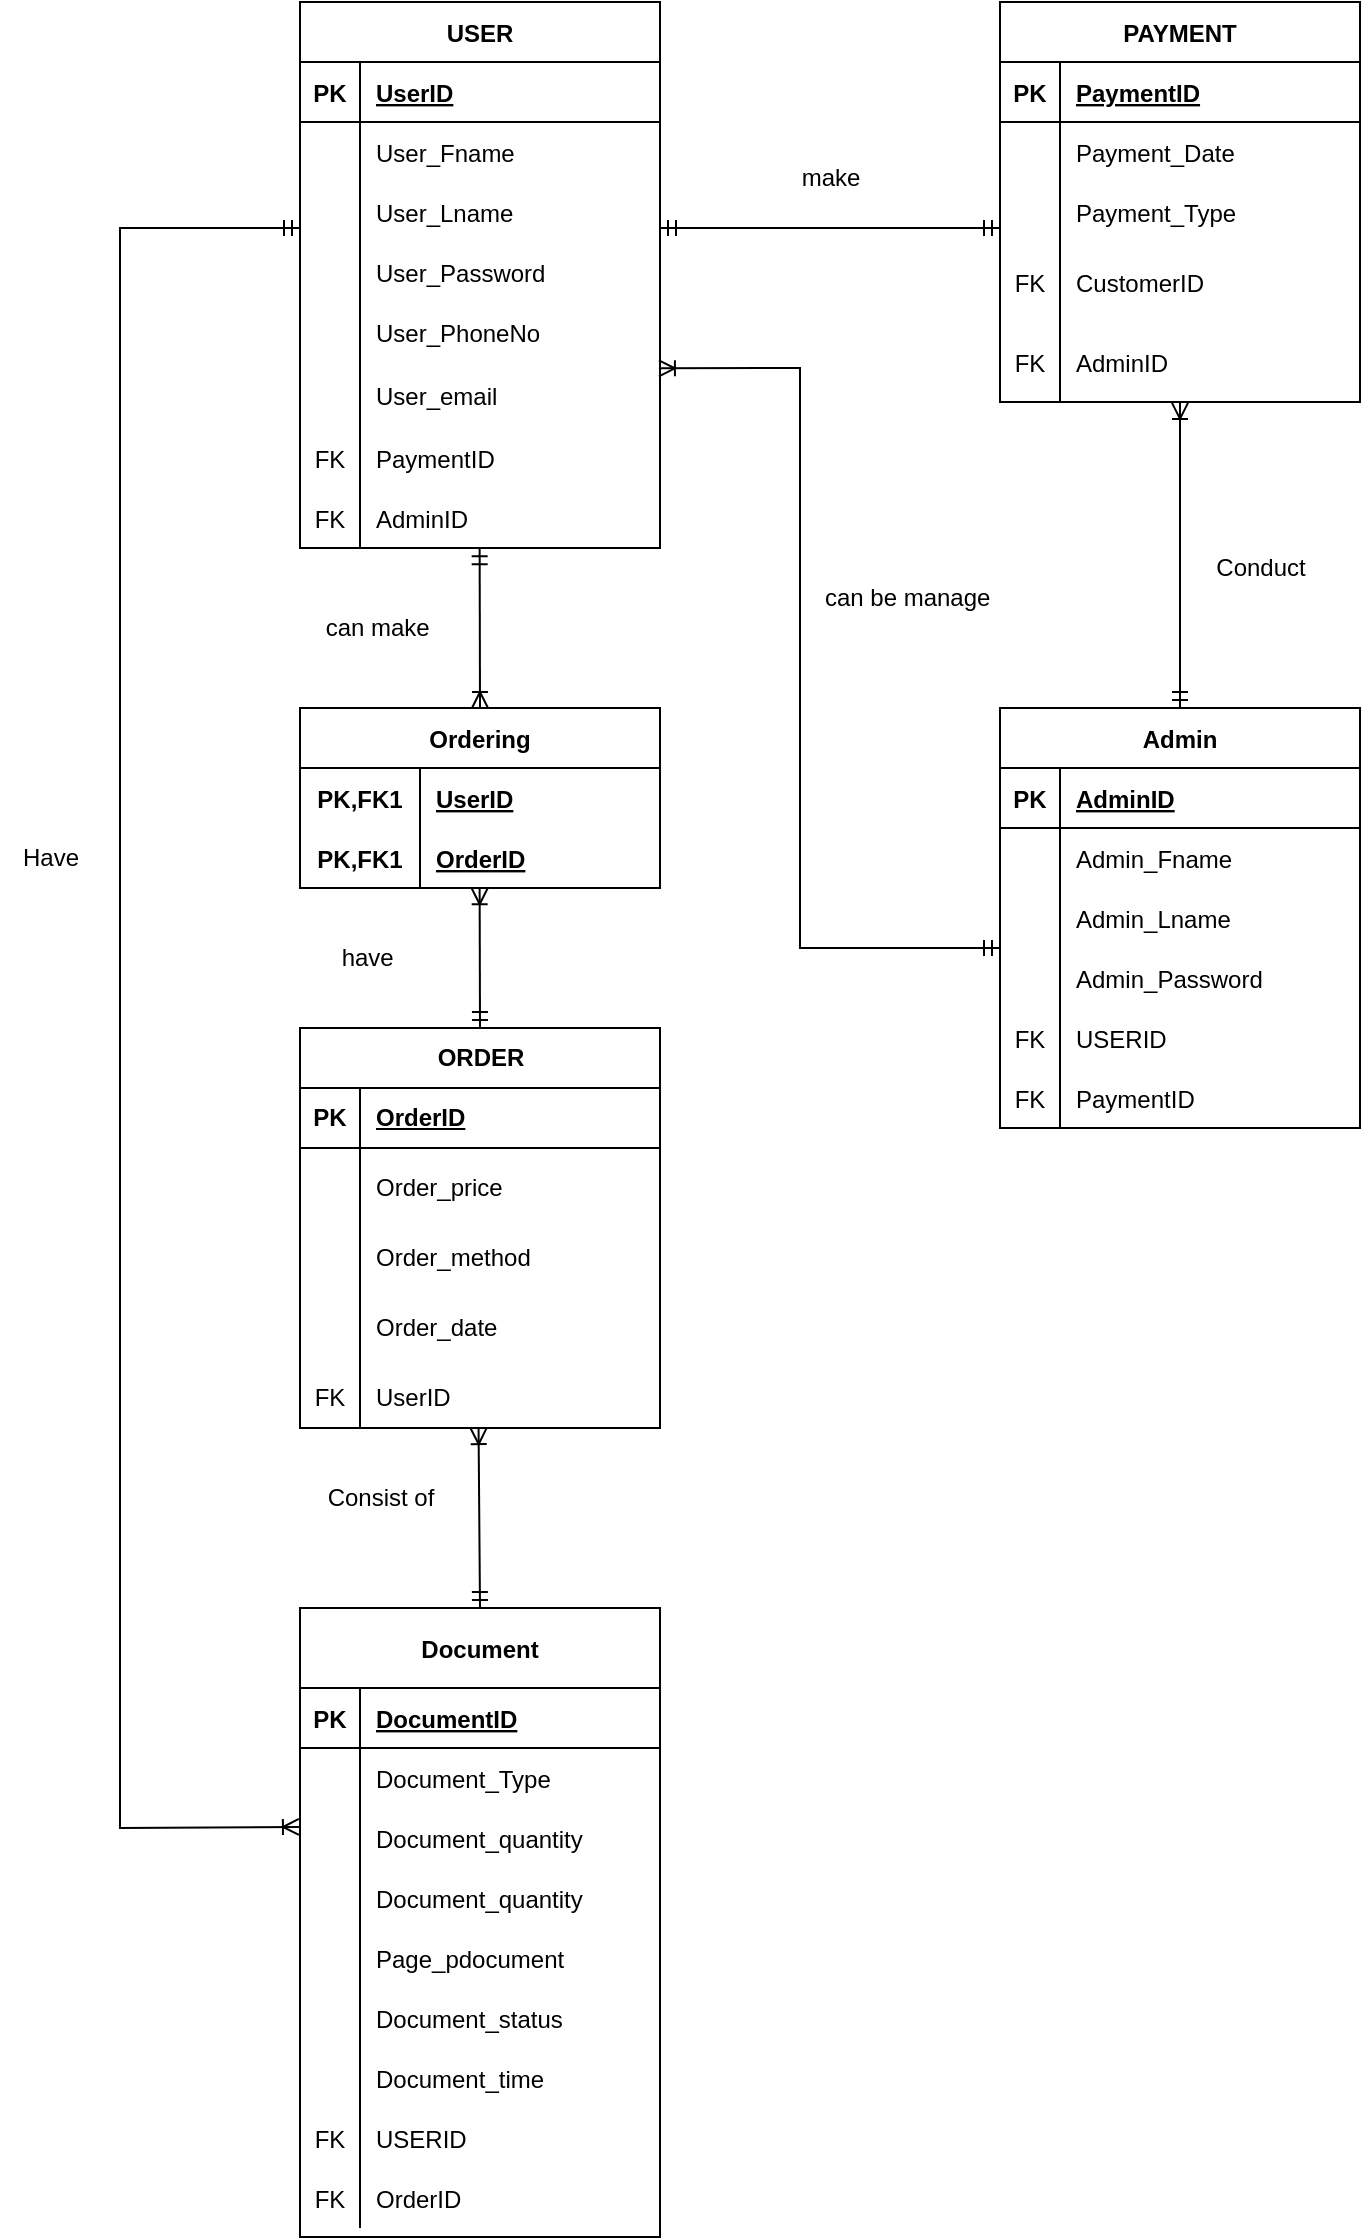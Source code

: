<mxfile version="21.1.2" type="github">
  <diagram id="R2lEEEUBdFMjLlhIrx00" name="Page-1">
    <mxGraphModel dx="2580" dy="1174" grid="1" gridSize="10" guides="1" tooltips="1" connect="1" arrows="1" fold="1" page="1" pageScale="1" pageWidth="850" pageHeight="1100" math="0" shadow="0" extFonts="Permanent Marker^https://fonts.googleapis.com/css?family=Permanent+Marker">
      <root>
        <mxCell id="0" />
        <mxCell id="1" parent="0" />
        <mxCell id="6wuLMsPm4-xPA8qpenXn-1" value="USER" style="shape=table;startSize=30;container=1;collapsible=1;childLayout=tableLayout;fixedRows=1;rowLines=0;fontStyle=1;align=center;resizeLast=1;" parent="1" vertex="1">
          <mxGeometry x="610" y="87" width="180" height="273" as="geometry" />
        </mxCell>
        <mxCell id="6wuLMsPm4-xPA8qpenXn-2" value="" style="shape=tableRow;horizontal=0;startSize=0;swimlaneHead=0;swimlaneBody=0;fillColor=none;collapsible=0;dropTarget=0;points=[[0,0.5],[1,0.5]];portConstraint=eastwest;top=0;left=0;right=0;bottom=1;" parent="6wuLMsPm4-xPA8qpenXn-1" vertex="1">
          <mxGeometry y="30" width="180" height="30" as="geometry" />
        </mxCell>
        <mxCell id="6wuLMsPm4-xPA8qpenXn-3" value="PK" style="shape=partialRectangle;connectable=0;fillColor=none;top=0;left=0;bottom=0;right=0;fontStyle=1;overflow=hidden;" parent="6wuLMsPm4-xPA8qpenXn-2" vertex="1">
          <mxGeometry width="30" height="30" as="geometry">
            <mxRectangle width="30" height="30" as="alternateBounds" />
          </mxGeometry>
        </mxCell>
        <mxCell id="6wuLMsPm4-xPA8qpenXn-4" value="UserID" style="shape=partialRectangle;connectable=0;fillColor=none;top=0;left=0;bottom=0;right=0;align=left;spacingLeft=6;fontStyle=5;overflow=hidden;" parent="6wuLMsPm4-xPA8qpenXn-2" vertex="1">
          <mxGeometry x="30" width="150" height="30" as="geometry">
            <mxRectangle width="150" height="30" as="alternateBounds" />
          </mxGeometry>
        </mxCell>
        <mxCell id="dJFHbDZeZIB_sn8eXFvH-30" style="shape=tableRow;horizontal=0;startSize=0;swimlaneHead=0;swimlaneBody=0;fillColor=none;collapsible=0;dropTarget=0;points=[[0,0.5],[1,0.5]];portConstraint=eastwest;top=0;left=0;right=0;bottom=0;" vertex="1" parent="6wuLMsPm4-xPA8qpenXn-1">
          <mxGeometry y="60" width="180" height="30" as="geometry" />
        </mxCell>
        <mxCell id="dJFHbDZeZIB_sn8eXFvH-31" style="shape=partialRectangle;connectable=0;fillColor=none;top=0;left=0;bottom=0;right=0;editable=1;overflow=hidden;" vertex="1" parent="dJFHbDZeZIB_sn8eXFvH-30">
          <mxGeometry width="30" height="30" as="geometry">
            <mxRectangle width="30" height="30" as="alternateBounds" />
          </mxGeometry>
        </mxCell>
        <mxCell id="dJFHbDZeZIB_sn8eXFvH-32" value="User_Fname" style="shape=partialRectangle;connectable=0;fillColor=none;top=0;left=0;bottom=0;right=0;align=left;spacingLeft=6;overflow=hidden;" vertex="1" parent="dJFHbDZeZIB_sn8eXFvH-30">
          <mxGeometry x="30" width="150" height="30" as="geometry">
            <mxRectangle width="150" height="30" as="alternateBounds" />
          </mxGeometry>
        </mxCell>
        <mxCell id="dJFHbDZeZIB_sn8eXFvH-33" style="shape=tableRow;horizontal=0;startSize=0;swimlaneHead=0;swimlaneBody=0;fillColor=none;collapsible=0;dropTarget=0;points=[[0,0.5],[1,0.5]];portConstraint=eastwest;top=0;left=0;right=0;bottom=0;" vertex="1" parent="6wuLMsPm4-xPA8qpenXn-1">
          <mxGeometry y="90" width="180" height="30" as="geometry" />
        </mxCell>
        <mxCell id="dJFHbDZeZIB_sn8eXFvH-34" style="shape=partialRectangle;connectable=0;fillColor=none;top=0;left=0;bottom=0;right=0;editable=1;overflow=hidden;" vertex="1" parent="dJFHbDZeZIB_sn8eXFvH-33">
          <mxGeometry width="30" height="30" as="geometry">
            <mxRectangle width="30" height="30" as="alternateBounds" />
          </mxGeometry>
        </mxCell>
        <mxCell id="dJFHbDZeZIB_sn8eXFvH-35" value="User_Lname" style="shape=partialRectangle;connectable=0;fillColor=none;top=0;left=0;bottom=0;right=0;align=left;spacingLeft=6;overflow=hidden;" vertex="1" parent="dJFHbDZeZIB_sn8eXFvH-33">
          <mxGeometry x="30" width="150" height="30" as="geometry">
            <mxRectangle width="150" height="30" as="alternateBounds" />
          </mxGeometry>
        </mxCell>
        <mxCell id="dJFHbDZeZIB_sn8eXFvH-1" style="shape=tableRow;horizontal=0;startSize=0;swimlaneHead=0;swimlaneBody=0;fillColor=none;collapsible=0;dropTarget=0;points=[[0,0.5],[1,0.5]];portConstraint=eastwest;top=0;left=0;right=0;bottom=0;" vertex="1" parent="6wuLMsPm4-xPA8qpenXn-1">
          <mxGeometry y="120" width="180" height="30" as="geometry" />
        </mxCell>
        <mxCell id="dJFHbDZeZIB_sn8eXFvH-2" style="shape=partialRectangle;connectable=0;fillColor=none;top=0;left=0;bottom=0;right=0;editable=1;overflow=hidden;" vertex="1" parent="dJFHbDZeZIB_sn8eXFvH-1">
          <mxGeometry width="30" height="30" as="geometry">
            <mxRectangle width="30" height="30" as="alternateBounds" />
          </mxGeometry>
        </mxCell>
        <mxCell id="dJFHbDZeZIB_sn8eXFvH-3" value="User_Password" style="shape=partialRectangle;connectable=0;fillColor=none;top=0;left=0;bottom=0;right=0;align=left;spacingLeft=6;overflow=hidden;" vertex="1" parent="dJFHbDZeZIB_sn8eXFvH-1">
          <mxGeometry x="30" width="150" height="30" as="geometry">
            <mxRectangle width="150" height="30" as="alternateBounds" />
          </mxGeometry>
        </mxCell>
        <mxCell id="6wuLMsPm4-xPA8qpenXn-14" value="" style="shape=tableRow;horizontal=0;startSize=0;swimlaneHead=0;swimlaneBody=0;fillColor=none;collapsible=0;dropTarget=0;points=[[0,0.5],[1,0.5]];portConstraint=eastwest;top=0;left=0;right=0;bottom=0;" parent="6wuLMsPm4-xPA8qpenXn-1" vertex="1">
          <mxGeometry y="150" width="180" height="30" as="geometry" />
        </mxCell>
        <mxCell id="6wuLMsPm4-xPA8qpenXn-15" value="" style="shape=partialRectangle;connectable=0;fillColor=none;top=0;left=0;bottom=0;right=0;editable=1;overflow=hidden;" parent="6wuLMsPm4-xPA8qpenXn-14" vertex="1">
          <mxGeometry width="30" height="30" as="geometry">
            <mxRectangle width="30" height="30" as="alternateBounds" />
          </mxGeometry>
        </mxCell>
        <mxCell id="6wuLMsPm4-xPA8qpenXn-16" value="User_PhoneNo" style="shape=partialRectangle;connectable=0;fillColor=none;top=0;left=0;bottom=0;right=0;align=left;spacingLeft=6;overflow=hidden;" parent="6wuLMsPm4-xPA8qpenXn-14" vertex="1">
          <mxGeometry x="30" width="150" height="30" as="geometry">
            <mxRectangle width="150" height="30" as="alternateBounds" />
          </mxGeometry>
        </mxCell>
        <mxCell id="6wuLMsPm4-xPA8qpenXn-17" value="" style="shape=tableRow;horizontal=0;startSize=0;swimlaneHead=0;swimlaneBody=0;fillColor=none;collapsible=0;dropTarget=0;points=[[0,0.5],[1,0.5]];portConstraint=eastwest;top=0;left=0;right=0;bottom=0;" parent="6wuLMsPm4-xPA8qpenXn-1" vertex="1">
          <mxGeometry y="180" width="180" height="33" as="geometry" />
        </mxCell>
        <mxCell id="6wuLMsPm4-xPA8qpenXn-18" value="" style="shape=partialRectangle;connectable=0;fillColor=none;top=0;left=0;bottom=0;right=0;editable=1;overflow=hidden;" parent="6wuLMsPm4-xPA8qpenXn-17" vertex="1">
          <mxGeometry width="30" height="33" as="geometry">
            <mxRectangle width="30" height="33" as="alternateBounds" />
          </mxGeometry>
        </mxCell>
        <mxCell id="6wuLMsPm4-xPA8qpenXn-19" value="User_email" style="shape=partialRectangle;connectable=0;fillColor=none;top=0;left=0;bottom=0;right=0;align=left;spacingLeft=6;overflow=hidden;" parent="6wuLMsPm4-xPA8qpenXn-17" vertex="1">
          <mxGeometry x="30" width="150" height="33" as="geometry">
            <mxRectangle width="150" height="33" as="alternateBounds" />
          </mxGeometry>
        </mxCell>
        <mxCell id="6wuLMsPm4-xPA8qpenXn-144" value="" style="shape=tableRow;horizontal=0;startSize=0;swimlaneHead=0;swimlaneBody=0;fillColor=none;collapsible=0;dropTarget=0;points=[[0,0.5],[1,0.5]];portConstraint=eastwest;top=0;left=0;right=0;bottom=0;" parent="6wuLMsPm4-xPA8qpenXn-1" vertex="1">
          <mxGeometry y="213" width="180" height="30" as="geometry" />
        </mxCell>
        <mxCell id="6wuLMsPm4-xPA8qpenXn-145" value="FK" style="shape=partialRectangle;connectable=0;fillColor=none;top=0;left=0;bottom=0;right=0;editable=1;overflow=hidden;" parent="6wuLMsPm4-xPA8qpenXn-144" vertex="1">
          <mxGeometry width="30" height="30" as="geometry">
            <mxRectangle width="30" height="30" as="alternateBounds" />
          </mxGeometry>
        </mxCell>
        <mxCell id="6wuLMsPm4-xPA8qpenXn-146" value="PaymentID" style="shape=partialRectangle;connectable=0;fillColor=none;top=0;left=0;bottom=0;right=0;align=left;spacingLeft=6;overflow=hidden;" parent="6wuLMsPm4-xPA8qpenXn-144" vertex="1">
          <mxGeometry x="30" width="150" height="30" as="geometry">
            <mxRectangle width="150" height="30" as="alternateBounds" />
          </mxGeometry>
        </mxCell>
        <mxCell id="6wuLMsPm4-xPA8qpenXn-148" value="" style="shape=tableRow;horizontal=0;startSize=0;swimlaneHead=0;swimlaneBody=0;fillColor=none;collapsible=0;dropTarget=0;points=[[0,0.5],[1,0.5]];portConstraint=eastwest;top=0;left=0;right=0;bottom=0;" parent="6wuLMsPm4-xPA8qpenXn-1" vertex="1">
          <mxGeometry y="243" width="180" height="30" as="geometry" />
        </mxCell>
        <mxCell id="6wuLMsPm4-xPA8qpenXn-149" value="FK" style="shape=partialRectangle;connectable=0;fillColor=none;top=0;left=0;bottom=0;right=0;editable=1;overflow=hidden;" parent="6wuLMsPm4-xPA8qpenXn-148" vertex="1">
          <mxGeometry width="30" height="30" as="geometry">
            <mxRectangle width="30" height="30" as="alternateBounds" />
          </mxGeometry>
        </mxCell>
        <mxCell id="6wuLMsPm4-xPA8qpenXn-150" value="AdminID" style="shape=partialRectangle;connectable=0;fillColor=none;top=0;left=0;bottom=0;right=0;align=left;spacingLeft=6;overflow=hidden;" parent="6wuLMsPm4-xPA8qpenXn-148" vertex="1">
          <mxGeometry x="30" width="150" height="30" as="geometry">
            <mxRectangle width="150" height="30" as="alternateBounds" />
          </mxGeometry>
        </mxCell>
        <mxCell id="6wuLMsPm4-xPA8qpenXn-23" value="PAYMENT" style="shape=table;startSize=30;container=1;collapsible=1;childLayout=tableLayout;fixedRows=1;rowLines=0;fontStyle=1;align=center;resizeLast=1;" parent="1" vertex="1">
          <mxGeometry x="960" y="87" width="180" height="200" as="geometry" />
        </mxCell>
        <mxCell id="6wuLMsPm4-xPA8qpenXn-24" value="" style="shape=tableRow;horizontal=0;startSize=0;swimlaneHead=0;swimlaneBody=0;fillColor=none;collapsible=0;dropTarget=0;points=[[0,0.5],[1,0.5]];portConstraint=eastwest;top=0;left=0;right=0;bottom=1;" parent="6wuLMsPm4-xPA8qpenXn-23" vertex="1">
          <mxGeometry y="30" width="180" height="30" as="geometry" />
        </mxCell>
        <mxCell id="6wuLMsPm4-xPA8qpenXn-25" value="PK" style="shape=partialRectangle;connectable=0;fillColor=none;top=0;left=0;bottom=0;right=0;fontStyle=1;overflow=hidden;" parent="6wuLMsPm4-xPA8qpenXn-24" vertex="1">
          <mxGeometry width="30" height="30" as="geometry">
            <mxRectangle width="30" height="30" as="alternateBounds" />
          </mxGeometry>
        </mxCell>
        <mxCell id="6wuLMsPm4-xPA8qpenXn-26" value="PaymentID" style="shape=partialRectangle;connectable=0;fillColor=none;top=0;left=0;bottom=0;right=0;align=left;spacingLeft=6;fontStyle=5;overflow=hidden;" parent="6wuLMsPm4-xPA8qpenXn-24" vertex="1">
          <mxGeometry x="30" width="150" height="30" as="geometry">
            <mxRectangle width="150" height="30" as="alternateBounds" />
          </mxGeometry>
        </mxCell>
        <mxCell id="6wuLMsPm4-xPA8qpenXn-30" value="" style="shape=tableRow;horizontal=0;startSize=0;swimlaneHead=0;swimlaneBody=0;fillColor=none;collapsible=0;dropTarget=0;points=[[0,0.5],[1,0.5]];portConstraint=eastwest;top=0;left=0;right=0;bottom=0;" parent="6wuLMsPm4-xPA8qpenXn-23" vertex="1">
          <mxGeometry y="60" width="180" height="30" as="geometry" />
        </mxCell>
        <mxCell id="6wuLMsPm4-xPA8qpenXn-31" value="" style="shape=partialRectangle;connectable=0;fillColor=none;top=0;left=0;bottom=0;right=0;editable=1;overflow=hidden;" parent="6wuLMsPm4-xPA8qpenXn-30" vertex="1">
          <mxGeometry width="30" height="30" as="geometry">
            <mxRectangle width="30" height="30" as="alternateBounds" />
          </mxGeometry>
        </mxCell>
        <mxCell id="6wuLMsPm4-xPA8qpenXn-32" value="Payment_Date" style="shape=partialRectangle;connectable=0;fillColor=none;top=0;left=0;bottom=0;right=0;align=left;spacingLeft=6;overflow=hidden;" parent="6wuLMsPm4-xPA8qpenXn-30" vertex="1">
          <mxGeometry x="30" width="150" height="30" as="geometry">
            <mxRectangle width="150" height="30" as="alternateBounds" />
          </mxGeometry>
        </mxCell>
        <mxCell id="6wuLMsPm4-xPA8qpenXn-27" value="" style="shape=tableRow;horizontal=0;startSize=0;swimlaneHead=0;swimlaneBody=0;fillColor=none;collapsible=0;dropTarget=0;points=[[0,0.5],[1,0.5]];portConstraint=eastwest;top=0;left=0;right=0;bottom=0;" parent="6wuLMsPm4-xPA8qpenXn-23" vertex="1">
          <mxGeometry y="90" width="180" height="30" as="geometry" />
        </mxCell>
        <mxCell id="6wuLMsPm4-xPA8qpenXn-28" value="" style="shape=partialRectangle;connectable=0;fillColor=none;top=0;left=0;bottom=0;right=0;editable=1;overflow=hidden;" parent="6wuLMsPm4-xPA8qpenXn-27" vertex="1">
          <mxGeometry width="30" height="30" as="geometry">
            <mxRectangle width="30" height="30" as="alternateBounds" />
          </mxGeometry>
        </mxCell>
        <mxCell id="6wuLMsPm4-xPA8qpenXn-29" value="Payment_Type" style="shape=partialRectangle;connectable=0;fillColor=none;top=0;left=0;bottom=0;right=0;align=left;spacingLeft=6;overflow=hidden;" parent="6wuLMsPm4-xPA8qpenXn-27" vertex="1">
          <mxGeometry x="30" width="150" height="30" as="geometry">
            <mxRectangle width="150" height="30" as="alternateBounds" />
          </mxGeometry>
        </mxCell>
        <mxCell id="6wuLMsPm4-xPA8qpenXn-33" value="" style="shape=tableRow;horizontal=0;startSize=0;swimlaneHead=0;swimlaneBody=0;fillColor=none;collapsible=0;dropTarget=0;points=[[0,0.5],[1,0.5]];portConstraint=eastwest;top=0;left=0;right=0;bottom=0;" parent="6wuLMsPm4-xPA8qpenXn-23" vertex="1">
          <mxGeometry y="120" width="180" height="40" as="geometry" />
        </mxCell>
        <mxCell id="6wuLMsPm4-xPA8qpenXn-34" value="FK" style="shape=partialRectangle;connectable=0;fillColor=none;top=0;left=0;bottom=0;right=0;editable=1;overflow=hidden;" parent="6wuLMsPm4-xPA8qpenXn-33" vertex="1">
          <mxGeometry width="30" height="40" as="geometry">
            <mxRectangle width="30" height="40" as="alternateBounds" />
          </mxGeometry>
        </mxCell>
        <mxCell id="6wuLMsPm4-xPA8qpenXn-35" value="CustomerID" style="shape=partialRectangle;connectable=0;fillColor=none;top=0;left=0;bottom=0;right=0;align=left;spacingLeft=6;overflow=hidden;" parent="6wuLMsPm4-xPA8qpenXn-33" vertex="1">
          <mxGeometry x="30" width="150" height="40" as="geometry">
            <mxRectangle width="150" height="40" as="alternateBounds" />
          </mxGeometry>
        </mxCell>
        <mxCell id="dJFHbDZeZIB_sn8eXFvH-48" style="shape=tableRow;horizontal=0;startSize=0;swimlaneHead=0;swimlaneBody=0;fillColor=none;collapsible=0;dropTarget=0;points=[[0,0.5],[1,0.5]];portConstraint=eastwest;top=0;left=0;right=0;bottom=0;" vertex="1" parent="6wuLMsPm4-xPA8qpenXn-23">
          <mxGeometry y="160" width="180" height="40" as="geometry" />
        </mxCell>
        <mxCell id="dJFHbDZeZIB_sn8eXFvH-49" value="FK" style="shape=partialRectangle;connectable=0;fillColor=none;top=0;left=0;bottom=0;right=0;editable=1;overflow=hidden;" vertex="1" parent="dJFHbDZeZIB_sn8eXFvH-48">
          <mxGeometry width="30" height="40" as="geometry">
            <mxRectangle width="30" height="40" as="alternateBounds" />
          </mxGeometry>
        </mxCell>
        <mxCell id="dJFHbDZeZIB_sn8eXFvH-50" value="AdminID" style="shape=partialRectangle;connectable=0;fillColor=none;top=0;left=0;bottom=0;right=0;align=left;spacingLeft=6;overflow=hidden;" vertex="1" parent="dJFHbDZeZIB_sn8eXFvH-48">
          <mxGeometry x="30" width="150" height="40" as="geometry">
            <mxRectangle width="150" height="40" as="alternateBounds" />
          </mxGeometry>
        </mxCell>
        <mxCell id="6wuLMsPm4-xPA8qpenXn-50" value="Admin" style="shape=table;startSize=30;container=1;collapsible=1;childLayout=tableLayout;fixedRows=1;rowLines=0;fontStyle=1;align=center;resizeLast=1;" parent="1" vertex="1">
          <mxGeometry x="960" y="440" width="180" height="210" as="geometry" />
        </mxCell>
        <mxCell id="6wuLMsPm4-xPA8qpenXn-51" value="" style="shape=tableRow;horizontal=0;startSize=0;swimlaneHead=0;swimlaneBody=0;fillColor=none;collapsible=0;dropTarget=0;points=[[0,0.5],[1,0.5]];portConstraint=eastwest;top=0;left=0;right=0;bottom=1;" parent="6wuLMsPm4-xPA8qpenXn-50" vertex="1">
          <mxGeometry y="30" width="180" height="30" as="geometry" />
        </mxCell>
        <mxCell id="6wuLMsPm4-xPA8qpenXn-52" value="PK" style="shape=partialRectangle;connectable=0;fillColor=none;top=0;left=0;bottom=0;right=0;fontStyle=1;overflow=hidden;" parent="6wuLMsPm4-xPA8qpenXn-51" vertex="1">
          <mxGeometry width="30" height="30" as="geometry">
            <mxRectangle width="30" height="30" as="alternateBounds" />
          </mxGeometry>
        </mxCell>
        <mxCell id="6wuLMsPm4-xPA8qpenXn-53" value="AdminID" style="shape=partialRectangle;connectable=0;fillColor=none;top=0;left=0;bottom=0;right=0;align=left;spacingLeft=6;fontStyle=5;overflow=hidden;" parent="6wuLMsPm4-xPA8qpenXn-51" vertex="1">
          <mxGeometry x="30" width="150" height="30" as="geometry">
            <mxRectangle width="150" height="30" as="alternateBounds" />
          </mxGeometry>
        </mxCell>
        <mxCell id="6wuLMsPm4-xPA8qpenXn-54" value="" style="shape=tableRow;horizontal=0;startSize=0;swimlaneHead=0;swimlaneBody=0;fillColor=none;collapsible=0;dropTarget=0;points=[[0,0.5],[1,0.5]];portConstraint=eastwest;top=0;left=0;right=0;bottom=0;" parent="6wuLMsPm4-xPA8qpenXn-50" vertex="1">
          <mxGeometry y="60" width="180" height="30" as="geometry" />
        </mxCell>
        <mxCell id="6wuLMsPm4-xPA8qpenXn-55" value="" style="shape=partialRectangle;connectable=0;fillColor=none;top=0;left=0;bottom=0;right=0;editable=1;overflow=hidden;" parent="6wuLMsPm4-xPA8qpenXn-54" vertex="1">
          <mxGeometry width="30" height="30" as="geometry">
            <mxRectangle width="30" height="30" as="alternateBounds" />
          </mxGeometry>
        </mxCell>
        <mxCell id="6wuLMsPm4-xPA8qpenXn-56" value="Admin_Fname" style="shape=partialRectangle;connectable=0;fillColor=none;top=0;left=0;bottom=0;right=0;align=left;spacingLeft=6;overflow=hidden;" parent="6wuLMsPm4-xPA8qpenXn-54" vertex="1">
          <mxGeometry x="30" width="150" height="30" as="geometry">
            <mxRectangle width="150" height="30" as="alternateBounds" />
          </mxGeometry>
        </mxCell>
        <mxCell id="6wuLMsPm4-xPA8qpenXn-57" value="" style="shape=tableRow;horizontal=0;startSize=0;swimlaneHead=0;swimlaneBody=0;fillColor=none;collapsible=0;dropTarget=0;points=[[0,0.5],[1,0.5]];portConstraint=eastwest;top=0;left=0;right=0;bottom=0;" parent="6wuLMsPm4-xPA8qpenXn-50" vertex="1">
          <mxGeometry y="90" width="180" height="30" as="geometry" />
        </mxCell>
        <mxCell id="6wuLMsPm4-xPA8qpenXn-58" value="" style="shape=partialRectangle;connectable=0;fillColor=none;top=0;left=0;bottom=0;right=0;editable=1;overflow=hidden;" parent="6wuLMsPm4-xPA8qpenXn-57" vertex="1">
          <mxGeometry width="30" height="30" as="geometry">
            <mxRectangle width="30" height="30" as="alternateBounds" />
          </mxGeometry>
        </mxCell>
        <mxCell id="6wuLMsPm4-xPA8qpenXn-59" value="Admin_Lname" style="shape=partialRectangle;connectable=0;fillColor=none;top=0;left=0;bottom=0;right=0;align=left;spacingLeft=6;overflow=hidden;" parent="6wuLMsPm4-xPA8qpenXn-57" vertex="1">
          <mxGeometry x="30" width="150" height="30" as="geometry">
            <mxRectangle width="150" height="30" as="alternateBounds" />
          </mxGeometry>
        </mxCell>
        <mxCell id="6wuLMsPm4-xPA8qpenXn-63" value="" style="shape=tableRow;horizontal=0;startSize=0;swimlaneHead=0;swimlaneBody=0;fillColor=none;collapsible=0;dropTarget=0;points=[[0,0.5],[1,0.5]];portConstraint=eastwest;top=0;left=0;right=0;bottom=0;" parent="6wuLMsPm4-xPA8qpenXn-50" vertex="1">
          <mxGeometry y="120" width="180" height="30" as="geometry" />
        </mxCell>
        <mxCell id="6wuLMsPm4-xPA8qpenXn-64" value="" style="shape=partialRectangle;connectable=0;fillColor=none;top=0;left=0;bottom=0;right=0;editable=1;overflow=hidden;" parent="6wuLMsPm4-xPA8qpenXn-63" vertex="1">
          <mxGeometry width="30" height="30" as="geometry">
            <mxRectangle width="30" height="30" as="alternateBounds" />
          </mxGeometry>
        </mxCell>
        <mxCell id="6wuLMsPm4-xPA8qpenXn-65" value="Admin_Password" style="shape=partialRectangle;connectable=0;fillColor=none;top=0;left=0;bottom=0;right=0;align=left;spacingLeft=6;overflow=hidden;" parent="6wuLMsPm4-xPA8qpenXn-63" vertex="1">
          <mxGeometry x="30" width="150" height="30" as="geometry">
            <mxRectangle width="150" height="30" as="alternateBounds" />
          </mxGeometry>
        </mxCell>
        <mxCell id="dJFHbDZeZIB_sn8eXFvH-36" style="shape=tableRow;horizontal=0;startSize=0;swimlaneHead=0;swimlaneBody=0;fillColor=none;collapsible=0;dropTarget=0;points=[[0,0.5],[1,0.5]];portConstraint=eastwest;top=0;left=0;right=0;bottom=0;" vertex="1" parent="6wuLMsPm4-xPA8qpenXn-50">
          <mxGeometry y="150" width="180" height="30" as="geometry" />
        </mxCell>
        <mxCell id="dJFHbDZeZIB_sn8eXFvH-37" value="FK" style="shape=partialRectangle;connectable=0;fillColor=none;top=0;left=0;bottom=0;right=0;editable=1;overflow=hidden;" vertex="1" parent="dJFHbDZeZIB_sn8eXFvH-36">
          <mxGeometry width="30" height="30" as="geometry">
            <mxRectangle width="30" height="30" as="alternateBounds" />
          </mxGeometry>
        </mxCell>
        <mxCell id="dJFHbDZeZIB_sn8eXFvH-38" value="USERID" style="shape=partialRectangle;connectable=0;fillColor=none;top=0;left=0;bottom=0;right=0;align=left;spacingLeft=6;overflow=hidden;" vertex="1" parent="dJFHbDZeZIB_sn8eXFvH-36">
          <mxGeometry x="30" width="150" height="30" as="geometry">
            <mxRectangle width="150" height="30" as="alternateBounds" />
          </mxGeometry>
        </mxCell>
        <mxCell id="dJFHbDZeZIB_sn8eXFvH-51" style="shape=tableRow;horizontal=0;startSize=0;swimlaneHead=0;swimlaneBody=0;fillColor=none;collapsible=0;dropTarget=0;points=[[0,0.5],[1,0.5]];portConstraint=eastwest;top=0;left=0;right=0;bottom=0;" vertex="1" parent="6wuLMsPm4-xPA8qpenXn-50">
          <mxGeometry y="180" width="180" height="30" as="geometry" />
        </mxCell>
        <mxCell id="dJFHbDZeZIB_sn8eXFvH-52" value="FK" style="shape=partialRectangle;connectable=0;fillColor=none;top=0;left=0;bottom=0;right=0;editable=1;overflow=hidden;" vertex="1" parent="dJFHbDZeZIB_sn8eXFvH-51">
          <mxGeometry width="30" height="30" as="geometry">
            <mxRectangle width="30" height="30" as="alternateBounds" />
          </mxGeometry>
        </mxCell>
        <mxCell id="dJFHbDZeZIB_sn8eXFvH-53" value="PaymentID" style="shape=partialRectangle;connectable=0;fillColor=none;top=0;left=0;bottom=0;right=0;align=left;spacingLeft=6;overflow=hidden;" vertex="1" parent="dJFHbDZeZIB_sn8eXFvH-51">
          <mxGeometry x="30" width="150" height="30" as="geometry">
            <mxRectangle width="150" height="30" as="alternateBounds" />
          </mxGeometry>
        </mxCell>
        <mxCell id="6wuLMsPm4-xPA8qpenXn-78" value="Document" style="shape=table;startSize=40;container=1;collapsible=1;childLayout=tableLayout;fixedRows=1;rowLines=0;fontStyle=1;align=center;resizeLast=1;" parent="1" vertex="1">
          <mxGeometry x="610" y="890" width="180" height="314.5" as="geometry" />
        </mxCell>
        <mxCell id="6wuLMsPm4-xPA8qpenXn-79" value="" style="shape=tableRow;horizontal=0;startSize=0;swimlaneHead=0;swimlaneBody=0;fillColor=none;collapsible=0;dropTarget=0;points=[[0,0.5],[1,0.5]];portConstraint=eastwest;top=0;left=0;right=0;bottom=1;" parent="6wuLMsPm4-xPA8qpenXn-78" vertex="1">
          <mxGeometry y="40" width="180" height="30" as="geometry" />
        </mxCell>
        <mxCell id="6wuLMsPm4-xPA8qpenXn-80" value="PK" style="shape=partialRectangle;connectable=0;fillColor=none;top=0;left=0;bottom=0;right=0;fontStyle=1;overflow=hidden;" parent="6wuLMsPm4-xPA8qpenXn-79" vertex="1">
          <mxGeometry width="30" height="30" as="geometry">
            <mxRectangle width="30" height="30" as="alternateBounds" />
          </mxGeometry>
        </mxCell>
        <mxCell id="6wuLMsPm4-xPA8qpenXn-81" value="DocumentID" style="shape=partialRectangle;connectable=0;fillColor=none;top=0;left=0;bottom=0;right=0;align=left;spacingLeft=6;fontStyle=5;overflow=hidden;" parent="6wuLMsPm4-xPA8qpenXn-79" vertex="1">
          <mxGeometry x="30" width="150" height="30" as="geometry">
            <mxRectangle width="150" height="30" as="alternateBounds" />
          </mxGeometry>
        </mxCell>
        <mxCell id="6wuLMsPm4-xPA8qpenXn-82" value="" style="shape=tableRow;horizontal=0;startSize=0;swimlaneHead=0;swimlaneBody=0;fillColor=none;collapsible=0;dropTarget=0;points=[[0,0.5],[1,0.5]];portConstraint=eastwest;top=0;left=0;right=0;bottom=0;" parent="6wuLMsPm4-xPA8qpenXn-78" vertex="1">
          <mxGeometry y="70" width="180" height="30" as="geometry" />
        </mxCell>
        <mxCell id="6wuLMsPm4-xPA8qpenXn-83" value="" style="shape=partialRectangle;connectable=0;fillColor=none;top=0;left=0;bottom=0;right=0;editable=1;overflow=hidden;" parent="6wuLMsPm4-xPA8qpenXn-82" vertex="1">
          <mxGeometry width="30" height="30" as="geometry">
            <mxRectangle width="30" height="30" as="alternateBounds" />
          </mxGeometry>
        </mxCell>
        <mxCell id="6wuLMsPm4-xPA8qpenXn-84" value="Document_Type" style="shape=partialRectangle;connectable=0;fillColor=none;top=0;left=0;bottom=0;right=0;align=left;spacingLeft=6;overflow=hidden;" parent="6wuLMsPm4-xPA8qpenXn-82" vertex="1">
          <mxGeometry x="30" width="150" height="30" as="geometry">
            <mxRectangle width="150" height="30" as="alternateBounds" />
          </mxGeometry>
        </mxCell>
        <mxCell id="dJFHbDZeZIB_sn8eXFvH-68" value="" style="shape=tableRow;horizontal=0;startSize=0;swimlaneHead=0;swimlaneBody=0;fillColor=none;collapsible=0;dropTarget=0;points=[[0,0.5],[1,0.5]];portConstraint=eastwest;top=0;left=0;right=0;bottom=0;" vertex="1" parent="6wuLMsPm4-xPA8qpenXn-78">
          <mxGeometry y="100" width="180" height="30" as="geometry" />
        </mxCell>
        <mxCell id="dJFHbDZeZIB_sn8eXFvH-69" value="" style="shape=partialRectangle;connectable=0;fillColor=none;top=0;left=0;bottom=0;right=0;editable=1;overflow=hidden;" vertex="1" parent="dJFHbDZeZIB_sn8eXFvH-68">
          <mxGeometry width="30" height="30" as="geometry">
            <mxRectangle width="30" height="30" as="alternateBounds" />
          </mxGeometry>
        </mxCell>
        <mxCell id="dJFHbDZeZIB_sn8eXFvH-70" value="Document_quantity" style="shape=partialRectangle;connectable=0;fillColor=none;top=0;left=0;bottom=0;right=0;align=left;spacingLeft=6;overflow=hidden;" vertex="1" parent="dJFHbDZeZIB_sn8eXFvH-68">
          <mxGeometry x="30" width="150" height="30" as="geometry">
            <mxRectangle width="150" height="30" as="alternateBounds" />
          </mxGeometry>
        </mxCell>
        <mxCell id="6wuLMsPm4-xPA8qpenXn-88" value="" style="shape=tableRow;horizontal=0;startSize=0;swimlaneHead=0;swimlaneBody=0;fillColor=none;collapsible=0;dropTarget=0;points=[[0,0.5],[1,0.5]];portConstraint=eastwest;top=0;left=0;right=0;bottom=0;" parent="6wuLMsPm4-xPA8qpenXn-78" vertex="1">
          <mxGeometry y="130" width="180" height="30" as="geometry" />
        </mxCell>
        <mxCell id="6wuLMsPm4-xPA8qpenXn-89" value="" style="shape=partialRectangle;connectable=0;fillColor=none;top=0;left=0;bottom=0;right=0;editable=1;overflow=hidden;" parent="6wuLMsPm4-xPA8qpenXn-88" vertex="1">
          <mxGeometry width="30" height="30" as="geometry">
            <mxRectangle width="30" height="30" as="alternateBounds" />
          </mxGeometry>
        </mxCell>
        <mxCell id="6wuLMsPm4-xPA8qpenXn-90" value="Document_quantity" style="shape=partialRectangle;connectable=0;fillColor=none;top=0;left=0;bottom=0;right=0;align=left;spacingLeft=6;overflow=hidden;" parent="6wuLMsPm4-xPA8qpenXn-88" vertex="1">
          <mxGeometry x="30" width="150" height="30" as="geometry">
            <mxRectangle width="150" height="30" as="alternateBounds" />
          </mxGeometry>
        </mxCell>
        <mxCell id="dJFHbDZeZIB_sn8eXFvH-4" style="shape=tableRow;horizontal=0;startSize=0;swimlaneHead=0;swimlaneBody=0;fillColor=none;collapsible=0;dropTarget=0;points=[[0,0.5],[1,0.5]];portConstraint=eastwest;top=0;left=0;right=0;bottom=0;" vertex="1" parent="6wuLMsPm4-xPA8qpenXn-78">
          <mxGeometry y="160" width="180" height="30" as="geometry" />
        </mxCell>
        <mxCell id="dJFHbDZeZIB_sn8eXFvH-5" style="shape=partialRectangle;connectable=0;fillColor=none;top=0;left=0;bottom=0;right=0;editable=1;overflow=hidden;" vertex="1" parent="dJFHbDZeZIB_sn8eXFvH-4">
          <mxGeometry width="30" height="30" as="geometry">
            <mxRectangle width="30" height="30" as="alternateBounds" />
          </mxGeometry>
        </mxCell>
        <mxCell id="dJFHbDZeZIB_sn8eXFvH-6" value="Page_pdocument" style="shape=partialRectangle;connectable=0;fillColor=none;top=0;left=0;bottom=0;right=0;align=left;spacingLeft=6;overflow=hidden;" vertex="1" parent="dJFHbDZeZIB_sn8eXFvH-4">
          <mxGeometry x="30" width="150" height="30" as="geometry">
            <mxRectangle width="150" height="30" as="alternateBounds" />
          </mxGeometry>
        </mxCell>
        <mxCell id="dJFHbDZeZIB_sn8eXFvH-7" style="shape=tableRow;horizontal=0;startSize=0;swimlaneHead=0;swimlaneBody=0;fillColor=none;collapsible=0;dropTarget=0;points=[[0,0.5],[1,0.5]];portConstraint=eastwest;top=0;left=0;right=0;bottom=0;" vertex="1" parent="6wuLMsPm4-xPA8qpenXn-78">
          <mxGeometry y="190" width="180" height="30" as="geometry" />
        </mxCell>
        <mxCell id="dJFHbDZeZIB_sn8eXFvH-8" style="shape=partialRectangle;connectable=0;fillColor=none;top=0;left=0;bottom=0;right=0;editable=1;overflow=hidden;" vertex="1" parent="dJFHbDZeZIB_sn8eXFvH-7">
          <mxGeometry width="30" height="30" as="geometry">
            <mxRectangle width="30" height="30" as="alternateBounds" />
          </mxGeometry>
        </mxCell>
        <mxCell id="dJFHbDZeZIB_sn8eXFvH-9" value="Document_status" style="shape=partialRectangle;connectable=0;fillColor=none;top=0;left=0;bottom=0;right=0;align=left;spacingLeft=6;overflow=hidden;" vertex="1" parent="dJFHbDZeZIB_sn8eXFvH-7">
          <mxGeometry x="30" width="150" height="30" as="geometry">
            <mxRectangle width="150" height="30" as="alternateBounds" />
          </mxGeometry>
        </mxCell>
        <mxCell id="dJFHbDZeZIB_sn8eXFvH-10" style="shape=tableRow;horizontal=0;startSize=0;swimlaneHead=0;swimlaneBody=0;fillColor=none;collapsible=0;dropTarget=0;points=[[0,0.5],[1,0.5]];portConstraint=eastwest;top=0;left=0;right=0;bottom=0;" vertex="1" parent="6wuLMsPm4-xPA8qpenXn-78">
          <mxGeometry y="220" width="180" height="30" as="geometry" />
        </mxCell>
        <mxCell id="dJFHbDZeZIB_sn8eXFvH-11" style="shape=partialRectangle;connectable=0;fillColor=none;top=0;left=0;bottom=0;right=0;editable=1;overflow=hidden;" vertex="1" parent="dJFHbDZeZIB_sn8eXFvH-10">
          <mxGeometry width="30" height="30" as="geometry">
            <mxRectangle width="30" height="30" as="alternateBounds" />
          </mxGeometry>
        </mxCell>
        <mxCell id="dJFHbDZeZIB_sn8eXFvH-12" value="Document_time" style="shape=partialRectangle;connectable=0;fillColor=none;top=0;left=0;bottom=0;right=0;align=left;spacingLeft=6;overflow=hidden;" vertex="1" parent="dJFHbDZeZIB_sn8eXFvH-10">
          <mxGeometry x="30" width="150" height="30" as="geometry">
            <mxRectangle width="150" height="30" as="alternateBounds" />
          </mxGeometry>
        </mxCell>
        <mxCell id="dJFHbDZeZIB_sn8eXFvH-39" style="shape=tableRow;horizontal=0;startSize=0;swimlaneHead=0;swimlaneBody=0;fillColor=none;collapsible=0;dropTarget=0;points=[[0,0.5],[1,0.5]];portConstraint=eastwest;top=0;left=0;right=0;bottom=0;" vertex="1" parent="6wuLMsPm4-xPA8qpenXn-78">
          <mxGeometry y="250" width="180" height="30" as="geometry" />
        </mxCell>
        <mxCell id="dJFHbDZeZIB_sn8eXFvH-40" value="FK" style="shape=partialRectangle;connectable=0;fillColor=none;top=0;left=0;bottom=0;right=0;editable=1;overflow=hidden;" vertex="1" parent="dJFHbDZeZIB_sn8eXFvH-39">
          <mxGeometry width="30" height="30" as="geometry">
            <mxRectangle width="30" height="30" as="alternateBounds" />
          </mxGeometry>
        </mxCell>
        <mxCell id="dJFHbDZeZIB_sn8eXFvH-41" value="USERID" style="shape=partialRectangle;connectable=0;fillColor=none;top=0;left=0;bottom=0;right=0;align=left;spacingLeft=6;overflow=hidden;" vertex="1" parent="dJFHbDZeZIB_sn8eXFvH-39">
          <mxGeometry x="30" width="150" height="30" as="geometry">
            <mxRectangle width="150" height="30" as="alternateBounds" />
          </mxGeometry>
        </mxCell>
        <mxCell id="dJFHbDZeZIB_sn8eXFvH-42" style="shape=tableRow;horizontal=0;startSize=0;swimlaneHead=0;swimlaneBody=0;fillColor=none;collapsible=0;dropTarget=0;points=[[0,0.5],[1,0.5]];portConstraint=eastwest;top=0;left=0;right=0;bottom=0;" vertex="1" parent="6wuLMsPm4-xPA8qpenXn-78">
          <mxGeometry y="280" width="180" height="30" as="geometry" />
        </mxCell>
        <mxCell id="dJFHbDZeZIB_sn8eXFvH-43" value="FK" style="shape=partialRectangle;connectable=0;fillColor=none;top=0;left=0;bottom=0;right=0;editable=1;overflow=hidden;" vertex="1" parent="dJFHbDZeZIB_sn8eXFvH-42">
          <mxGeometry width="30" height="30" as="geometry">
            <mxRectangle width="30" height="30" as="alternateBounds" />
          </mxGeometry>
        </mxCell>
        <mxCell id="dJFHbDZeZIB_sn8eXFvH-44" value="OrderID" style="shape=partialRectangle;connectable=0;fillColor=none;top=0;left=0;bottom=0;right=0;align=left;spacingLeft=6;overflow=hidden;" vertex="1" parent="dJFHbDZeZIB_sn8eXFvH-42">
          <mxGeometry x="30" width="150" height="30" as="geometry">
            <mxRectangle width="150" height="30" as="alternateBounds" />
          </mxGeometry>
        </mxCell>
        <mxCell id="6wuLMsPm4-xPA8qpenXn-169" value="Ordering" style="shape=table;startSize=30;container=1;collapsible=1;childLayout=tableLayout;fixedRows=1;rowLines=0;fontStyle=1;align=center;resizeLast=1;dashed=0;labelBackgroundColor=default;strokeColor=default;strokeWidth=1;fontFamily=Helvetica;fontSize=12;fontColor=default;fillColor=default;" parent="1" vertex="1">
          <mxGeometry x="610" y="440" width="180" height="90" as="geometry" />
        </mxCell>
        <mxCell id="dJFHbDZeZIB_sn8eXFvH-13" value="" style="shape=tableRow;horizontal=0;startSize=0;swimlaneHead=0;swimlaneBody=0;fillColor=none;collapsible=0;dropTarget=0;points=[[0,0.5],[1,0.5]];portConstraint=eastwest;top=0;left=0;right=0;bottom=0;dashed=0;labelBackgroundColor=default;strokeColor=default;strokeWidth=1;fontFamily=Helvetica;fontSize=12;fontColor=default;" vertex="1" parent="6wuLMsPm4-xPA8qpenXn-169">
          <mxGeometry y="30" width="180" height="30" as="geometry" />
        </mxCell>
        <mxCell id="dJFHbDZeZIB_sn8eXFvH-14" value="PK,FK1" style="shape=partialRectangle;connectable=0;fillColor=none;top=0;left=0;bottom=0;right=0;fontStyle=1;overflow=hidden;dashed=0;labelBackgroundColor=default;strokeColor=default;strokeWidth=1;fontFamily=Helvetica;fontSize=12;fontColor=default;" vertex="1" parent="dJFHbDZeZIB_sn8eXFvH-13">
          <mxGeometry width="60" height="30" as="geometry">
            <mxRectangle width="60" height="30" as="alternateBounds" />
          </mxGeometry>
        </mxCell>
        <mxCell id="dJFHbDZeZIB_sn8eXFvH-15" value="UserID" style="shape=partialRectangle;connectable=0;fillColor=none;top=0;left=0;bottom=0;right=0;align=left;spacingLeft=6;fontStyle=5;overflow=hidden;dashed=0;labelBackgroundColor=default;strokeColor=default;strokeWidth=1;fontFamily=Helvetica;fontSize=12;fontColor=default;" vertex="1" parent="dJFHbDZeZIB_sn8eXFvH-13">
          <mxGeometry x="60" width="120" height="30" as="geometry">
            <mxRectangle width="120" height="30" as="alternateBounds" />
          </mxGeometry>
        </mxCell>
        <mxCell id="6wuLMsPm4-xPA8qpenXn-170" value="" style="shape=tableRow;horizontal=0;startSize=0;swimlaneHead=0;swimlaneBody=0;fillColor=none;collapsible=0;dropTarget=0;points=[[0,0.5],[1,0.5]];portConstraint=eastwest;top=0;left=0;right=0;bottom=0;dashed=0;labelBackgroundColor=default;strokeColor=default;strokeWidth=1;fontFamily=Helvetica;fontSize=12;fontColor=default;" parent="6wuLMsPm4-xPA8qpenXn-169" vertex="1">
          <mxGeometry y="60" width="180" height="30" as="geometry" />
        </mxCell>
        <mxCell id="6wuLMsPm4-xPA8qpenXn-171" value="PK,FK1" style="shape=partialRectangle;connectable=0;fillColor=none;top=0;left=0;bottom=0;right=0;fontStyle=1;overflow=hidden;dashed=0;labelBackgroundColor=default;strokeColor=default;strokeWidth=1;fontFamily=Helvetica;fontSize=12;fontColor=default;" parent="6wuLMsPm4-xPA8qpenXn-170" vertex="1">
          <mxGeometry width="60" height="30" as="geometry">
            <mxRectangle width="60" height="30" as="alternateBounds" />
          </mxGeometry>
        </mxCell>
        <mxCell id="6wuLMsPm4-xPA8qpenXn-172" value="OrderID" style="shape=partialRectangle;connectable=0;fillColor=none;top=0;left=0;bottom=0;right=0;align=left;spacingLeft=6;fontStyle=5;overflow=hidden;dashed=0;labelBackgroundColor=default;strokeColor=default;strokeWidth=1;fontFamily=Helvetica;fontSize=12;fontColor=default;" parent="6wuLMsPm4-xPA8qpenXn-170" vertex="1">
          <mxGeometry x="60" width="120" height="30" as="geometry">
            <mxRectangle width="120" height="30" as="alternateBounds" />
          </mxGeometry>
        </mxCell>
        <mxCell id="6wuLMsPm4-xPA8qpenXn-183" value="" style="endArrow=ERoneToMany;html=1;rounded=0;fontFamily=Helvetica;fontSize=12;fontColor=default;exitX=0.5;exitY=0;exitDx=0;exitDy=0;startArrow=ERmandOne;startFill=0;endFill=0;entryX=0.496;entryY=1.003;entryDx=0;entryDy=0;entryPerimeter=0;" parent="1" source="6wuLMsPm4-xPA8qpenXn-78" target="dJFHbDZeZIB_sn8eXFvH-26" edge="1">
          <mxGeometry width="50" height="50" relative="1" as="geometry">
            <mxPoint x="940" y="590" as="sourcePoint" />
            <mxPoint x="694" y="800" as="targetPoint" />
          </mxGeometry>
        </mxCell>
        <mxCell id="6wuLMsPm4-xPA8qpenXn-184" value="" style="endArrow=ERoneToMany;html=1;rounded=0;fontFamily=Helvetica;fontSize=12;fontColor=default;startArrow=ERmandOne;startFill=0;endFill=0;entryX=0.499;entryY=1.005;entryDx=0;entryDy=0;entryPerimeter=0;exitX=0.5;exitY=0;exitDx=0;exitDy=0;" parent="1" target="6wuLMsPm4-xPA8qpenXn-170" edge="1" source="dJFHbDZeZIB_sn8eXFvH-16">
          <mxGeometry width="50" height="50" relative="1" as="geometry">
            <mxPoint x="709" y="370" as="sourcePoint" />
            <mxPoint x="980" y="360" as="targetPoint" />
          </mxGeometry>
        </mxCell>
        <mxCell id="6wuLMsPm4-xPA8qpenXn-189" value="" style="endArrow=ERmandOne;html=1;rounded=0;fontFamily=Helvetica;fontSize=12;fontColor=default;startArrow=ERoneToMany;startFill=0;endFill=0;exitX=0.997;exitY=0.096;exitDx=0;exitDy=0;exitPerimeter=0;" parent="1" edge="1" source="6wuLMsPm4-xPA8qpenXn-17">
          <mxGeometry width="50" height="50" relative="1" as="geometry">
            <mxPoint x="1070" y="760" as="sourcePoint" />
            <mxPoint x="960" y="560" as="targetPoint" />
            <Array as="points">
              <mxPoint x="860" y="270" />
              <mxPoint x="860" y="560" />
            </Array>
          </mxGeometry>
        </mxCell>
        <mxCell id="6wuLMsPm4-xPA8qpenXn-190" value="" style="endArrow=ERmandOne;html=1;rounded=0;fontFamily=Helvetica;fontSize=12;fontColor=default;startArrow=ERmandOne;startFill=0;endFill=0;" parent="1" edge="1">
          <mxGeometry width="50" height="50" relative="1" as="geometry">
            <mxPoint x="790" y="200" as="sourcePoint" />
            <mxPoint x="960" y="200" as="targetPoint" />
          </mxGeometry>
        </mxCell>
        <mxCell id="dJFHbDZeZIB_sn8eXFvH-16" value="ORDER" style="shape=table;startSize=30;container=1;collapsible=1;childLayout=tableLayout;fixedRows=1;rowLines=0;fontStyle=1;align=center;resizeLast=1;html=1;" vertex="1" parent="1">
          <mxGeometry x="610" y="600" width="180" height="200" as="geometry" />
        </mxCell>
        <mxCell id="dJFHbDZeZIB_sn8eXFvH-17" value="" style="shape=tableRow;horizontal=0;startSize=0;swimlaneHead=0;swimlaneBody=0;fillColor=none;collapsible=0;dropTarget=0;points=[[0,0.5],[1,0.5]];portConstraint=eastwest;top=0;left=0;right=0;bottom=1;" vertex="1" parent="dJFHbDZeZIB_sn8eXFvH-16">
          <mxGeometry y="30" width="180" height="30" as="geometry" />
        </mxCell>
        <mxCell id="dJFHbDZeZIB_sn8eXFvH-18" value="PK" style="shape=partialRectangle;connectable=0;fillColor=none;top=0;left=0;bottom=0;right=0;fontStyle=1;overflow=hidden;whiteSpace=wrap;html=1;" vertex="1" parent="dJFHbDZeZIB_sn8eXFvH-17">
          <mxGeometry width="30" height="30" as="geometry">
            <mxRectangle width="30" height="30" as="alternateBounds" />
          </mxGeometry>
        </mxCell>
        <mxCell id="dJFHbDZeZIB_sn8eXFvH-19" value="OrderID" style="shape=partialRectangle;connectable=0;fillColor=none;top=0;left=0;bottom=0;right=0;align=left;spacingLeft=6;fontStyle=5;overflow=hidden;whiteSpace=wrap;html=1;" vertex="1" parent="dJFHbDZeZIB_sn8eXFvH-17">
          <mxGeometry x="30" width="150" height="30" as="geometry">
            <mxRectangle width="150" height="30" as="alternateBounds" />
          </mxGeometry>
        </mxCell>
        <mxCell id="dJFHbDZeZIB_sn8eXFvH-65" style="shape=tableRow;horizontal=0;startSize=0;swimlaneHead=0;swimlaneBody=0;fillColor=none;collapsible=0;dropTarget=0;points=[[0,0.5],[1,0.5]];portConstraint=eastwest;top=0;left=0;right=0;bottom=0;" vertex="1" parent="dJFHbDZeZIB_sn8eXFvH-16">
          <mxGeometry y="60" width="180" height="40" as="geometry" />
        </mxCell>
        <mxCell id="dJFHbDZeZIB_sn8eXFvH-66" style="shape=partialRectangle;connectable=0;fillColor=none;top=0;left=0;bottom=0;right=0;editable=1;overflow=hidden;whiteSpace=wrap;html=1;" vertex="1" parent="dJFHbDZeZIB_sn8eXFvH-65">
          <mxGeometry width="30" height="40" as="geometry">
            <mxRectangle width="30" height="40" as="alternateBounds" />
          </mxGeometry>
        </mxCell>
        <mxCell id="dJFHbDZeZIB_sn8eXFvH-67" value="Order_price" style="shape=partialRectangle;connectable=0;fillColor=none;top=0;left=0;bottom=0;right=0;align=left;spacingLeft=6;overflow=hidden;whiteSpace=wrap;html=1;" vertex="1" parent="dJFHbDZeZIB_sn8eXFvH-65">
          <mxGeometry x="30" width="150" height="40" as="geometry">
            <mxRectangle width="150" height="40" as="alternateBounds" />
          </mxGeometry>
        </mxCell>
        <mxCell id="dJFHbDZeZIB_sn8eXFvH-20" value="" style="shape=tableRow;horizontal=0;startSize=0;swimlaneHead=0;swimlaneBody=0;fillColor=none;collapsible=0;dropTarget=0;points=[[0,0.5],[1,0.5]];portConstraint=eastwest;top=0;left=0;right=0;bottom=0;" vertex="1" parent="dJFHbDZeZIB_sn8eXFvH-16">
          <mxGeometry y="100" width="180" height="30" as="geometry" />
        </mxCell>
        <mxCell id="dJFHbDZeZIB_sn8eXFvH-21" value="" style="shape=partialRectangle;connectable=0;fillColor=none;top=0;left=0;bottom=0;right=0;editable=1;overflow=hidden;whiteSpace=wrap;html=1;" vertex="1" parent="dJFHbDZeZIB_sn8eXFvH-20">
          <mxGeometry width="30" height="30" as="geometry">
            <mxRectangle width="30" height="30" as="alternateBounds" />
          </mxGeometry>
        </mxCell>
        <mxCell id="dJFHbDZeZIB_sn8eXFvH-22" value="Order_method" style="shape=partialRectangle;connectable=0;fillColor=none;top=0;left=0;bottom=0;right=0;align=left;spacingLeft=6;overflow=hidden;whiteSpace=wrap;html=1;" vertex="1" parent="dJFHbDZeZIB_sn8eXFvH-20">
          <mxGeometry x="30" width="150" height="30" as="geometry">
            <mxRectangle width="150" height="30" as="alternateBounds" />
          </mxGeometry>
        </mxCell>
        <mxCell id="dJFHbDZeZIB_sn8eXFvH-23" value="" style="shape=tableRow;horizontal=0;startSize=0;swimlaneHead=0;swimlaneBody=0;fillColor=none;collapsible=0;dropTarget=0;points=[[0,0.5],[1,0.5]];portConstraint=eastwest;top=0;left=0;right=0;bottom=0;" vertex="1" parent="dJFHbDZeZIB_sn8eXFvH-16">
          <mxGeometry y="130" width="180" height="40" as="geometry" />
        </mxCell>
        <mxCell id="dJFHbDZeZIB_sn8eXFvH-24" value="" style="shape=partialRectangle;connectable=0;fillColor=none;top=0;left=0;bottom=0;right=0;editable=1;overflow=hidden;whiteSpace=wrap;html=1;" vertex="1" parent="dJFHbDZeZIB_sn8eXFvH-23">
          <mxGeometry width="30" height="40" as="geometry">
            <mxRectangle width="30" height="40" as="alternateBounds" />
          </mxGeometry>
        </mxCell>
        <mxCell id="dJFHbDZeZIB_sn8eXFvH-25" value="Order_date" style="shape=partialRectangle;connectable=0;fillColor=none;top=0;left=0;bottom=0;right=0;align=left;spacingLeft=6;overflow=hidden;whiteSpace=wrap;html=1;" vertex="1" parent="dJFHbDZeZIB_sn8eXFvH-23">
          <mxGeometry x="30" width="150" height="40" as="geometry">
            <mxRectangle width="150" height="40" as="alternateBounds" />
          </mxGeometry>
        </mxCell>
        <mxCell id="dJFHbDZeZIB_sn8eXFvH-26" value="" style="shape=tableRow;horizontal=0;startSize=0;swimlaneHead=0;swimlaneBody=0;fillColor=none;collapsible=0;dropTarget=0;points=[[0,0.5],[1,0.5]];portConstraint=eastwest;top=0;left=0;right=0;bottom=0;" vertex="1" parent="dJFHbDZeZIB_sn8eXFvH-16">
          <mxGeometry y="170" width="180" height="30" as="geometry" />
        </mxCell>
        <mxCell id="dJFHbDZeZIB_sn8eXFvH-27" value="FK" style="shape=partialRectangle;connectable=0;fillColor=none;top=0;left=0;bottom=0;right=0;editable=1;overflow=hidden;whiteSpace=wrap;html=1;" vertex="1" parent="dJFHbDZeZIB_sn8eXFvH-26">
          <mxGeometry width="30" height="30" as="geometry">
            <mxRectangle width="30" height="30" as="alternateBounds" />
          </mxGeometry>
        </mxCell>
        <mxCell id="dJFHbDZeZIB_sn8eXFvH-28" value="UserID" style="shape=partialRectangle;connectable=0;fillColor=none;top=0;left=0;bottom=0;right=0;align=left;spacingLeft=6;overflow=hidden;whiteSpace=wrap;html=1;" vertex="1" parent="dJFHbDZeZIB_sn8eXFvH-26">
          <mxGeometry x="30" width="150" height="30" as="geometry">
            <mxRectangle width="150" height="30" as="alternateBounds" />
          </mxGeometry>
        </mxCell>
        <mxCell id="dJFHbDZeZIB_sn8eXFvH-47" value="" style="endArrow=ERoneToMany;html=1;rounded=0;fontFamily=Helvetica;fontSize=12;fontColor=default;startArrow=ERmandOne;startFill=0;endFill=0;exitX=0.5;exitY=0;exitDx=0;exitDy=0;entryX=0.5;entryY=1.011;entryDx=0;entryDy=0;entryPerimeter=0;" edge="1" parent="1" source="6wuLMsPm4-xPA8qpenXn-50" target="dJFHbDZeZIB_sn8eXFvH-48">
          <mxGeometry width="50" height="50" relative="1" as="geometry">
            <mxPoint x="1070" y="310" as="sourcePoint" />
            <mxPoint x="1060" y="310" as="targetPoint" />
          </mxGeometry>
        </mxCell>
        <mxCell id="dJFHbDZeZIB_sn8eXFvH-29" value="" style="endArrow=ERmandOne;html=1;rounded=0;fontFamily=Helvetica;fontSize=12;fontColor=default;startArrow=ERoneToMany;startFill=0;endFill=0;exitX=0.5;exitY=0;exitDx=0;exitDy=0;entryX=0.499;entryY=1.003;entryDx=0;entryDy=0;entryPerimeter=0;" edge="1" parent="1" source="6wuLMsPm4-xPA8qpenXn-169" target="6wuLMsPm4-xPA8qpenXn-148">
          <mxGeometry width="50" height="50" relative="1" as="geometry">
            <mxPoint x="740" y="550" as="sourcePoint" />
            <mxPoint x="710" y="360" as="targetPoint" />
          </mxGeometry>
        </mxCell>
        <mxCell id="dJFHbDZeZIB_sn8eXFvH-55" value="Have" style="text;html=1;align=center;verticalAlign=middle;resizable=0;points=[];autosize=1;strokeColor=none;fillColor=none;" vertex="1" parent="1">
          <mxGeometry x="460" y="500" width="50" height="30" as="geometry" />
        </mxCell>
        <mxCell id="dJFHbDZeZIB_sn8eXFvH-57" value="" style="endArrow=ERmandOne;html=1;rounded=0;startArrow=ERoneToMany;startFill=0;endFill=0;exitX=-0.003;exitY=0.315;exitDx=0;exitDy=0;exitPerimeter=0;" edge="1" parent="1" source="dJFHbDZeZIB_sn8eXFvH-68">
          <mxGeometry width="50" height="50" relative="1" as="geometry">
            <mxPoint x="620" y="900" as="sourcePoint" />
            <mxPoint x="610" y="200" as="targetPoint" />
            <Array as="points">
              <mxPoint x="520" y="1000" />
              <mxPoint x="520" y="200" />
            </Array>
          </mxGeometry>
        </mxCell>
        <mxCell id="dJFHbDZeZIB_sn8eXFvH-58" value="can make&amp;nbsp;" style="text;html=1;align=center;verticalAlign=middle;resizable=0;points=[];autosize=1;strokeColor=none;fillColor=none;" vertex="1" parent="1">
          <mxGeometry x="610" y="385" width="80" height="30" as="geometry" />
        </mxCell>
        <mxCell id="dJFHbDZeZIB_sn8eXFvH-59" value="have&amp;nbsp;" style="text;html=1;align=center;verticalAlign=middle;resizable=0;points=[];autosize=1;strokeColor=none;fillColor=none;" vertex="1" parent="1">
          <mxGeometry x="620" y="550" width="50" height="30" as="geometry" />
        </mxCell>
        <mxCell id="dJFHbDZeZIB_sn8eXFvH-60" value="Consist of" style="text;html=1;align=center;verticalAlign=middle;resizable=0;points=[];autosize=1;strokeColor=none;fillColor=none;" vertex="1" parent="1">
          <mxGeometry x="610" y="820" width="80" height="30" as="geometry" />
        </mxCell>
        <mxCell id="dJFHbDZeZIB_sn8eXFvH-61" value="make" style="text;html=1;align=center;verticalAlign=middle;resizable=0;points=[];autosize=1;strokeColor=none;fillColor=none;" vertex="1" parent="1">
          <mxGeometry x="850" y="160" width="50" height="30" as="geometry" />
        </mxCell>
        <mxCell id="dJFHbDZeZIB_sn8eXFvH-62" value="can be manage&amp;nbsp;" style="text;html=1;align=center;verticalAlign=middle;resizable=0;points=[];autosize=1;strokeColor=none;fillColor=none;" vertex="1" parent="1">
          <mxGeometry x="860" y="370" width="110" height="30" as="geometry" />
        </mxCell>
        <mxCell id="dJFHbDZeZIB_sn8eXFvH-63" value="Conduct" style="text;html=1;align=center;verticalAlign=middle;resizable=0;points=[];autosize=1;strokeColor=none;fillColor=none;" vertex="1" parent="1">
          <mxGeometry x="1055" y="355" width="70" height="30" as="geometry" />
        </mxCell>
      </root>
    </mxGraphModel>
  </diagram>
</mxfile>
